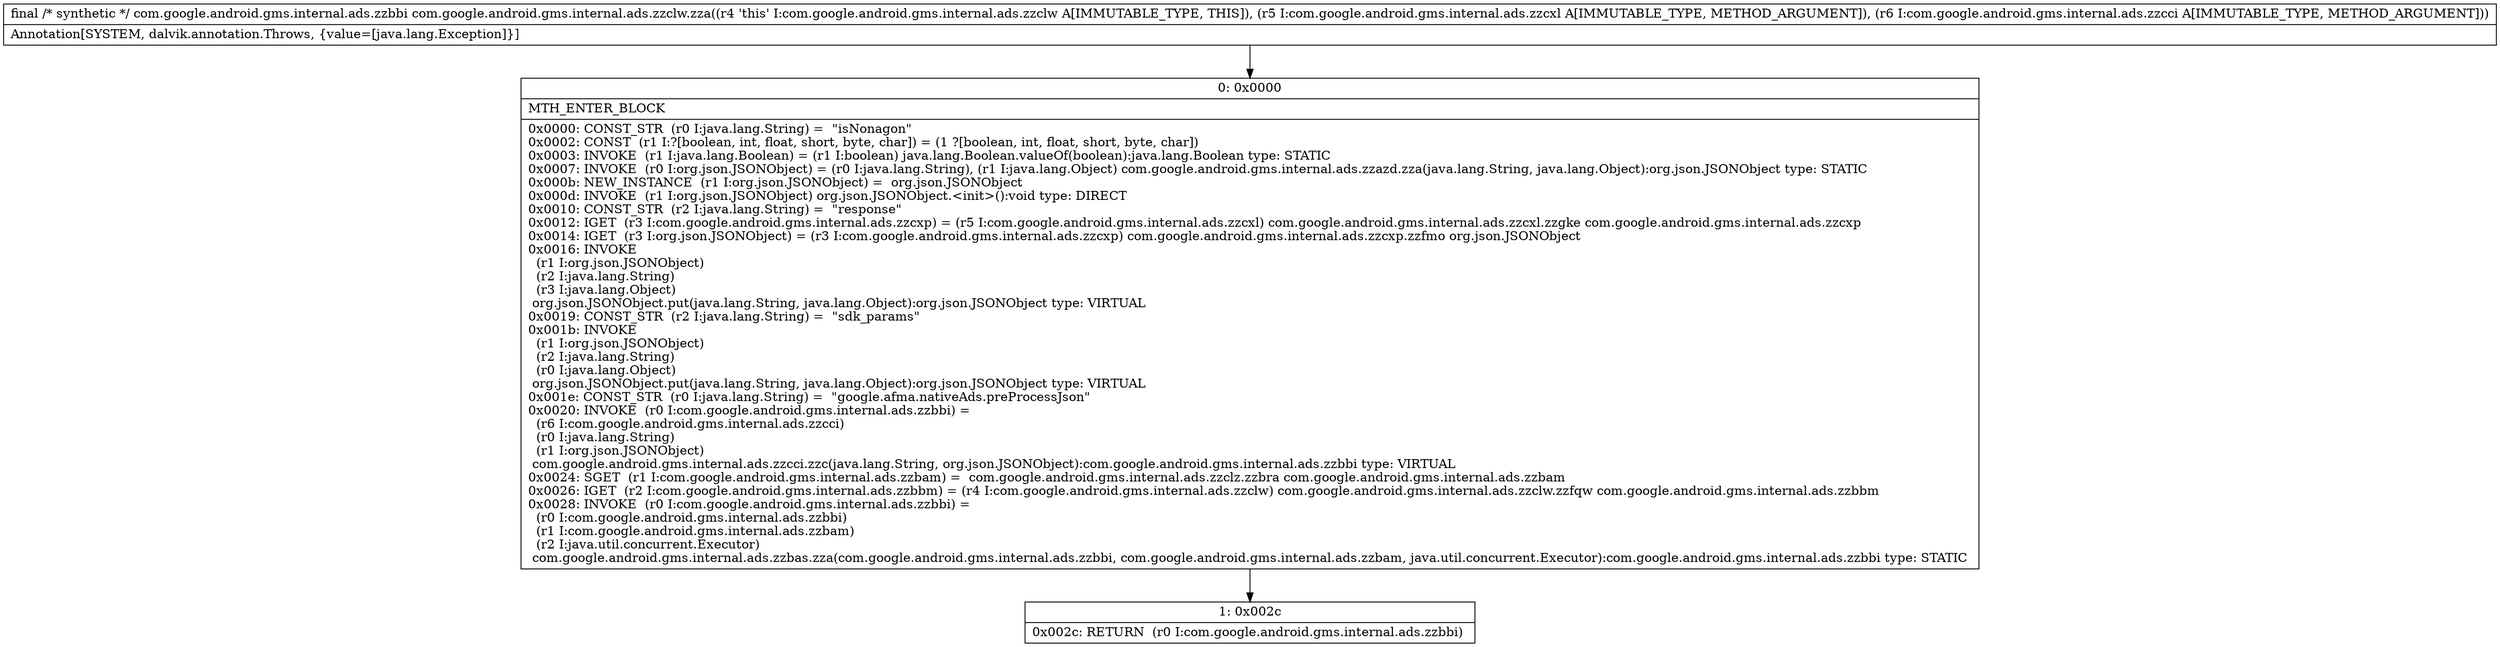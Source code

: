 digraph "CFG forcom.google.android.gms.internal.ads.zzclw.zza(Lcom\/google\/android\/gms\/internal\/ads\/zzcxl;Lcom\/google\/android\/gms\/internal\/ads\/zzcci;)Lcom\/google\/android\/gms\/internal\/ads\/zzbbi;" {
Node_0 [shape=record,label="{0\:\ 0x0000|MTH_ENTER_BLOCK\l|0x0000: CONST_STR  (r0 I:java.lang.String) =  \"isNonagon\" \l0x0002: CONST  (r1 I:?[boolean, int, float, short, byte, char]) = (1 ?[boolean, int, float, short, byte, char]) \l0x0003: INVOKE  (r1 I:java.lang.Boolean) = (r1 I:boolean) java.lang.Boolean.valueOf(boolean):java.lang.Boolean type: STATIC \l0x0007: INVOKE  (r0 I:org.json.JSONObject) = (r0 I:java.lang.String), (r1 I:java.lang.Object) com.google.android.gms.internal.ads.zzazd.zza(java.lang.String, java.lang.Object):org.json.JSONObject type: STATIC \l0x000b: NEW_INSTANCE  (r1 I:org.json.JSONObject) =  org.json.JSONObject \l0x000d: INVOKE  (r1 I:org.json.JSONObject) org.json.JSONObject.\<init\>():void type: DIRECT \l0x0010: CONST_STR  (r2 I:java.lang.String) =  \"response\" \l0x0012: IGET  (r3 I:com.google.android.gms.internal.ads.zzcxp) = (r5 I:com.google.android.gms.internal.ads.zzcxl) com.google.android.gms.internal.ads.zzcxl.zzgke com.google.android.gms.internal.ads.zzcxp \l0x0014: IGET  (r3 I:org.json.JSONObject) = (r3 I:com.google.android.gms.internal.ads.zzcxp) com.google.android.gms.internal.ads.zzcxp.zzfmo org.json.JSONObject \l0x0016: INVOKE  \l  (r1 I:org.json.JSONObject)\l  (r2 I:java.lang.String)\l  (r3 I:java.lang.Object)\l org.json.JSONObject.put(java.lang.String, java.lang.Object):org.json.JSONObject type: VIRTUAL \l0x0019: CONST_STR  (r2 I:java.lang.String) =  \"sdk_params\" \l0x001b: INVOKE  \l  (r1 I:org.json.JSONObject)\l  (r2 I:java.lang.String)\l  (r0 I:java.lang.Object)\l org.json.JSONObject.put(java.lang.String, java.lang.Object):org.json.JSONObject type: VIRTUAL \l0x001e: CONST_STR  (r0 I:java.lang.String) =  \"google.afma.nativeAds.preProcessJson\" \l0x0020: INVOKE  (r0 I:com.google.android.gms.internal.ads.zzbbi) = \l  (r6 I:com.google.android.gms.internal.ads.zzcci)\l  (r0 I:java.lang.String)\l  (r1 I:org.json.JSONObject)\l com.google.android.gms.internal.ads.zzcci.zzc(java.lang.String, org.json.JSONObject):com.google.android.gms.internal.ads.zzbbi type: VIRTUAL \l0x0024: SGET  (r1 I:com.google.android.gms.internal.ads.zzbam) =  com.google.android.gms.internal.ads.zzclz.zzbra com.google.android.gms.internal.ads.zzbam \l0x0026: IGET  (r2 I:com.google.android.gms.internal.ads.zzbbm) = (r4 I:com.google.android.gms.internal.ads.zzclw) com.google.android.gms.internal.ads.zzclw.zzfqw com.google.android.gms.internal.ads.zzbbm \l0x0028: INVOKE  (r0 I:com.google.android.gms.internal.ads.zzbbi) = \l  (r0 I:com.google.android.gms.internal.ads.zzbbi)\l  (r1 I:com.google.android.gms.internal.ads.zzbam)\l  (r2 I:java.util.concurrent.Executor)\l com.google.android.gms.internal.ads.zzbas.zza(com.google.android.gms.internal.ads.zzbbi, com.google.android.gms.internal.ads.zzbam, java.util.concurrent.Executor):com.google.android.gms.internal.ads.zzbbi type: STATIC \l}"];
Node_1 [shape=record,label="{1\:\ 0x002c|0x002c: RETURN  (r0 I:com.google.android.gms.internal.ads.zzbbi) \l}"];
MethodNode[shape=record,label="{final \/* synthetic *\/ com.google.android.gms.internal.ads.zzbbi com.google.android.gms.internal.ads.zzclw.zza((r4 'this' I:com.google.android.gms.internal.ads.zzclw A[IMMUTABLE_TYPE, THIS]), (r5 I:com.google.android.gms.internal.ads.zzcxl A[IMMUTABLE_TYPE, METHOD_ARGUMENT]), (r6 I:com.google.android.gms.internal.ads.zzcci A[IMMUTABLE_TYPE, METHOD_ARGUMENT]))  | Annotation[SYSTEM, dalvik.annotation.Throws, \{value=[java.lang.Exception]\}]\l}"];
MethodNode -> Node_0;
Node_0 -> Node_1;
}

